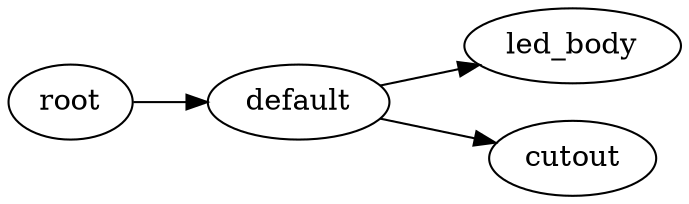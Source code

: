 digraph default {
	graph [rankdir=LR]
	root_1 [label=root href="javascript:s=&quot;\(\)\nNone&quot;; console.log(s); alert(s);"]
	default_2 [label=default href="javascript:s=&quot;\(&#x27;default&#x27;,\)\nCylindricalLedBody&quot;; console.log(s); alert(s);" tooltip=CylindricalLedBody]
	led_body_3 [label=led_body href="javascript:s=&quot;\(&#x27;default&#x27;,\ &#x27;led_body&#x27;\)\nRotateExtrude&quot;; console.log(s); alert(s);" tooltip=RotateExtrude]
	cutout_4 [label=cutout href="javascript:s=&quot;\(&#x27;default&#x27;,\ &#x27;cutout&#x27;\)\nBox&quot;; console.log(s); alert(s);" tooltip=Box]
	root_1 -> default_2
	default_2 -> led_body_3
	default_2 -> cutout_4
}
